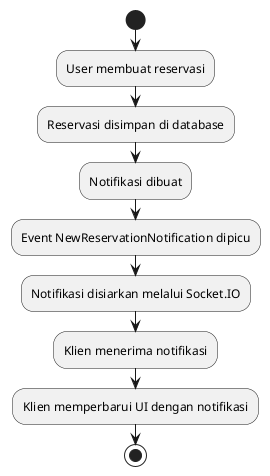 @startuml
start
:User membuat reservasi;
:Reservasi disimpan di database;
:Notifikasi dibuat;
:Event NewReservationNotification dipicu;
:Notifikasi disiarkan melalui Socket.IO;
:Klien menerima notifikasi;
:Klien memperbarui UI dengan notifikasi;
stop
@enduml